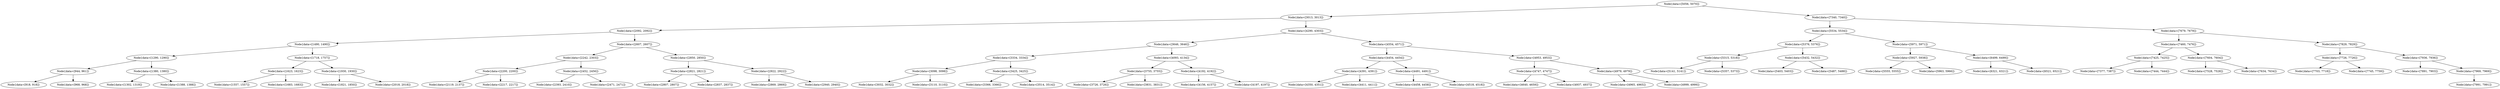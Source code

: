 digraph G{
637167753 [label="Node{data=[5056, 5070]}"]
637167753 -> 501693751
501693751 [label="Node{data=[3013, 3013]}"]
501693751 -> 828979846
828979846 [label="Node{data=[2092, 2092]}"]
828979846 -> 1775428887
1775428887 [label="Node{data=[1490, 1490]}"]
1775428887 -> 530216580
530216580 [label="Node{data=[1290, 1290]}"]
530216580 -> 993062597
993062597 [label="Node{data=[944, 961]}"]
993062597 -> 1131765295
1131765295 [label="Node{data=[918, 918]}"]
993062597 -> 1030873355
1030873355 [label="Node{data=[968, 968]}"]
530216580 -> 1897111159
1897111159 [label="Node{data=[1380, 1380]}"]
1897111159 -> 1307119702
1307119702 [label="Node{data=[1302, 1319]}"]
1897111159 -> 604285922
604285922 [label="Node{data=[1388, 1388]}"]
1775428887 -> 382697424
382697424 [label="Node{data=[1718, 1757]}"]
382697424 -> 2076359512
2076359512 [label="Node{data=[1623, 1623]}"]
2076359512 -> 2116841430
2116841430 [label="Node{data=[1557, 1557]}"]
2076359512 -> 2146861130
2146861130 [label="Node{data=[1683, 1683]}"]
382697424 -> 313151899
313151899 [label="Node{data=[1930, 1930]}"]
313151899 -> 2086412525
2086412525 [label="Node{data=[1821, 1850]}"]
313151899 -> 1628676719
1628676719 [label="Node{data=[2018, 2018]}"]
828979846 -> 715950807
715950807 [label="Node{data=[2607, 2607]}"]
715950807 -> 1783242896
1783242896 [label="Node{data=[2242, 2303]}"]
1783242896 -> 2005675644
2005675644 [label="Node{data=[2200, 2200]}"]
2005675644 -> 191953464
191953464 [label="Node{data=[2119, 2137]}"]
2005675644 -> 1170482099
1170482099 [label="Node{data=[2217, 2217]}"]
1783242896 -> 2117195067
2117195067 [label="Node{data=[2452, 2456]}"]
2117195067 -> 1759046479
1759046479 [label="Node{data=[2393, 2410]}"]
2117195067 -> 1685421398
1685421398 [label="Node{data=[2471, 2471]}"]
715950807 -> 4723664
4723664 [label="Node{data=[2850, 2850]}"]
4723664 -> 1881183983
1881183983 [label="Node{data=[2821, 2821]}"]
1881183983 -> 1594722615
1594722615 [label="Node{data=[2807, 2807]}"]
1881183983 -> 274579533
274579533 [label="Node{data=[2837, 2837]}"]
4723664 -> 1347127045
1347127045 [label="Node{data=[2922, 2922]}"]
1347127045 -> 615048205
615048205 [label="Node{data=[2869, 2869]}"]
1347127045 -> 392136094
392136094 [label="Node{data=[2940, 2940]}"]
501693751 -> 1778282640
1778282640 [label="Node{data=[4290, 4303]}"]
1778282640 -> 1694609669
1694609669 [label="Node{data=[3646, 3646]}"]
1694609669 -> 107657508
107657508 [label="Node{data=[3334, 3334]}"]
107657508 -> 1844621058
1844621058 [label="Node{data=[3098, 3098]}"]
1844621058 -> 2006067420
2006067420 [label="Node{data=[3032, 3032]}"]
1844621058 -> 527644338
527644338 [label="Node{data=[3110, 3110]}"]
107657508 -> 1275269089
1275269089 [label="Node{data=[3425, 3425]}"]
1275269089 -> 879829980
879829980 [label="Node{data=[3366, 3366]}"]
1275269089 -> 1380137286
1380137286 [label="Node{data=[3514, 3514]}"]
1694609669 -> 1409499930
1409499930 [label="Node{data=[4093, 4134]}"]
1409499930 -> 11219580
11219580 [label="Node{data=[3755, 3755]}"]
11219580 -> 1031376502
1031376502 [label="Node{data=[3726, 3726]}"]
11219580 -> 1983580566
1983580566 [label="Node{data=[3831, 3831]}"]
1409499930 -> 946773976
946773976 [label="Node{data=[4192, 4192]}"]
946773976 -> 1636786811
1636786811 [label="Node{data=[4156, 4157]}"]
946773976 -> 276060674
276060674 [label="Node{data=[4197, 4197]}"]
1778282640 -> 1043170851
1043170851 [label="Node{data=[4554, 4571]}"]
1043170851 -> 1920032353
1920032353 [label="Node{data=[4454, 4454]}"]
1920032353 -> 1761048302
1761048302 [label="Node{data=[4391, 4391]}"]
1761048302 -> 1516344760
1516344760 [label="Node{data=[4350, 4351]}"]
1761048302 -> 145693769
145693769 [label="Node{data=[4411, 4411]}"]
1920032353 -> 1893063019
1893063019 [label="Node{data=[4491, 4491]}"]
1893063019 -> 591827353
591827353 [label="Node{data=[4458, 4458]}"]
1893063019 -> 1977359388
1977359388 [label="Node{data=[4518, 4518]}"]
1043170851 -> 90250170
90250170 [label="Node{data=[4953, 4953]}"]
90250170 -> 1537311996
1537311996 [label="Node{data=[4747, 4747]}"]
1537311996 -> 1291586632
1291586632 [label="Node{data=[4640, 4659]}"]
1537311996 -> 1507181879
1507181879 [label="Node{data=[4937, 4937]}"]
90250170 -> 1415887228
1415887228 [label="Node{data=[4979, 4979]}"]
1415887228 -> 53825896
53825896 [label="Node{data=[4965, 4965]}"]
1415887228 -> 789025546
789025546 [label="Node{data=[4999, 4999]}"]
637167753 -> 1477187488
1477187488 [label="Node{data=[7340, 7340]}"]
1477187488 -> 701692548
701692548 [label="Node{data=[5534, 5534]}"]
701692548 -> 4538567
4538567 [label="Node{data=[5376, 5376]}"]
4538567 -> 331942918
331942918 [label="Node{data=[5315, 5318]}"]
331942918 -> 734050504
734050504 [label="Node{data=[5141, 5141]}"]
331942918 -> 368599534
368599534 [label="Node{data=[5357, 5373]}"]
4538567 -> 1058101486
1058101486 [label="Node{data=[5432, 5432]}"]
1058101486 -> 1684265526
1684265526 [label="Node{data=[5403, 5403]}"]
1058101486 -> 1246439562
1246439562 [label="Node{data=[5487, 5488]}"]
701692548 -> 476759868
476759868 [label="Node{data=[5971, 5971]}"]
476759868 -> 696855159
696855159 [label="Node{data=[5927, 5938]}"]
696855159 -> 1396827930
1396827930 [label="Node{data=[5555, 5555]}"]
696855159 -> 1079872128
1079872128 [label="Node{data=[5963, 5966]}"]
476759868 -> 180676240
180676240 [label="Node{data=[6499, 6499]}"]
180676240 -> 1795075885
1795075885 [label="Node{data=[6321, 6321]}"]
180676240 -> 911998047
911998047 [label="Node{data=[6521, 6521]}"]
1477187488 -> 444496286
444496286 [label="Node{data=[7679, 7679]}"]
444496286 -> 933489703
933489703 [label="Node{data=[7460, 7476]}"]
933489703 -> 674998841
674998841 [label="Node{data=[7425, 7425]}"]
674998841 -> 1097536101
1097536101 [label="Node{data=[7377, 7387]}"]
674998841 -> 674247007
674247007 [label="Node{data=[7444, 7444]}"]
933489703 -> 14295722
14295722 [label="Node{data=[7604, 7604]}"]
14295722 -> 1967467242
1967467242 [label="Node{data=[7528, 7528]}"]
14295722 -> 1814361629
1814361629 [label="Node{data=[7634, 7634]}"]
444496286 -> 1161267215
1161267215 [label="Node{data=[7829, 7829]}"]
1161267215 -> 338242929
338242929 [label="Node{data=[7726, 7726]}"]
338242929 -> 1223116644
1223116644 [label="Node{data=[7703, 7718]}"]
338242929 -> 54056059
54056059 [label="Node{data=[7745, 7759]}"]
1161267215 -> 2050376675
2050376675 [label="Node{data=[7936, 7936]}"]
2050376675 -> 657046385
657046385 [label="Node{data=[7891, 7903]}"]
2050376675 -> 1426527383
1426527383 [label="Node{data=[7969, 7969]}"]
1426527383 -> 282691904
282691904 [label="Node{data=[7991, 7991]}"]
}